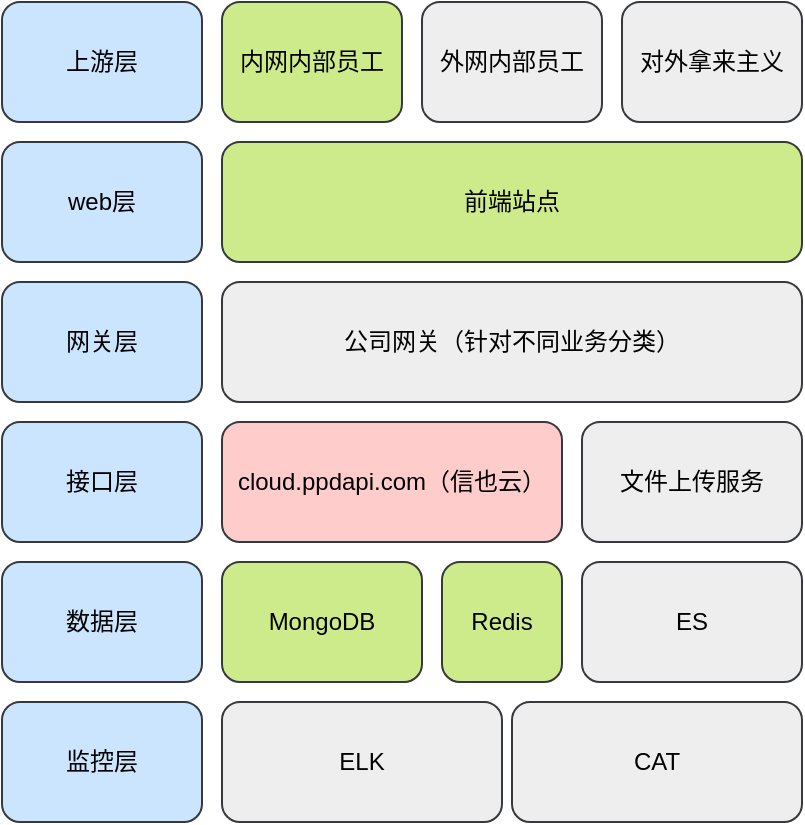 <mxfile version="14.6.1" type="github" pages="2">
  <diagram id="aLKNgKen_z0wWfRMWPuf" name="Page-1">
    <mxGraphModel dx="981" dy="526" grid="1" gridSize="10" guides="1" tooltips="1" connect="1" arrows="1" fold="1" page="1" pageScale="1" pageWidth="827" pageHeight="1169" math="0" shadow="0">
      <root>
        <mxCell id="0" />
        <mxCell id="1" parent="0" />
        <mxCell id="ikDJNxCljYhOBiGkni12-36" value="前端站点" style="rounded=1;whiteSpace=wrap;html=1;fillColor=#cdeb8b;strokeColor=#36393d;" vertex="1" parent="1">
          <mxGeometry x="260" y="460" width="290" height="60" as="geometry" />
        </mxCell>
        <mxCell id="ikDJNxCljYhOBiGkni12-37" value="公司网关（针对不同业务分类）" style="rounded=1;whiteSpace=wrap;html=1;fillColor=#eeeeee;strokeColor=#36393d;" vertex="1" parent="1">
          <mxGeometry x="260" y="530" width="290" height="60" as="geometry" />
        </mxCell>
        <mxCell id="ikDJNxCljYhOBiGkni12-41" value="cloud.ppdapi.com（信也云）" style="rounded=1;whiteSpace=wrap;html=1;fillColor=#ffcccc;strokeColor=#36393d;" vertex="1" parent="1">
          <mxGeometry x="260" y="600" width="170" height="60" as="geometry" />
        </mxCell>
        <mxCell id="ikDJNxCljYhOBiGkni12-42" value="文件上传服务" style="rounded=1;whiteSpace=wrap;html=1;fillColor=#eeeeee;strokeColor=#36393d;" vertex="1" parent="1">
          <mxGeometry x="440" y="600" width="110" height="60" as="geometry" />
        </mxCell>
        <mxCell id="ikDJNxCljYhOBiGkni12-45" value="MongoDB" style="rounded=1;whiteSpace=wrap;html=1;fillColor=#cdeb8b;strokeColor=#36393d;" vertex="1" parent="1">
          <mxGeometry x="260" y="670" width="100" height="60" as="geometry" />
        </mxCell>
        <mxCell id="ikDJNxCljYhOBiGkni12-46" value="Redis" style="rounded=1;whiteSpace=wrap;html=1;fillColor=#cdeb8b;strokeColor=#36393d;" vertex="1" parent="1">
          <mxGeometry x="370" y="670" width="60" height="60" as="geometry" />
        </mxCell>
        <mxCell id="ikDJNxCljYhOBiGkni12-47" value="ELK" style="rounded=1;whiteSpace=wrap;html=1;fillColor=#eeeeee;strokeColor=#36393d;" vertex="1" parent="1">
          <mxGeometry x="260" y="740" width="140" height="60" as="geometry" />
        </mxCell>
        <mxCell id="ikDJNxCljYhOBiGkni12-48" value="CAT" style="rounded=1;whiteSpace=wrap;html=1;fillColor=#eeeeee;strokeColor=#36393d;" vertex="1" parent="1">
          <mxGeometry x="405" y="740" width="145" height="60" as="geometry" />
        </mxCell>
        <mxCell id="ikDJNxCljYhOBiGkni12-49" value="内网内部员工" style="rounded=1;whiteSpace=wrap;html=1;fillColor=#cdeb8b;strokeColor=#36393d;" vertex="1" parent="1">
          <mxGeometry x="260" y="390" width="90" height="60" as="geometry" />
        </mxCell>
        <mxCell id="ikDJNxCljYhOBiGkni12-50" value="外网内部员工" style="rounded=1;whiteSpace=wrap;html=1;fillColor=#eeeeee;strokeColor=#36393d;" vertex="1" parent="1">
          <mxGeometry x="360" y="390" width="90" height="60" as="geometry" />
        </mxCell>
        <mxCell id="ikDJNxCljYhOBiGkni12-51" value="对外拿来主义" style="rounded=1;whiteSpace=wrap;html=1;fillColor=#eeeeee;strokeColor=#36393d;" vertex="1" parent="1">
          <mxGeometry x="460" y="390" width="90" height="60" as="geometry" />
        </mxCell>
        <mxCell id="ikDJNxCljYhOBiGkni12-52" value="上游层" style="rounded=1;whiteSpace=wrap;html=1;fillColor=#cce5ff;strokeColor=#36393d;" vertex="1" parent="1">
          <mxGeometry x="150" y="390" width="100" height="60" as="geometry" />
        </mxCell>
        <mxCell id="ikDJNxCljYhOBiGkni12-53" value="ES" style="rounded=1;whiteSpace=wrap;html=1;fillColor=#eeeeee;strokeColor=#36393d;" vertex="1" parent="1">
          <mxGeometry x="440" y="670" width="110" height="60" as="geometry" />
        </mxCell>
        <mxCell id="ikDJNxCljYhOBiGkni12-54" value="web层" style="rounded=1;whiteSpace=wrap;html=1;fillColor=#cce5ff;strokeColor=#36393d;" vertex="1" parent="1">
          <mxGeometry x="150" y="460" width="100" height="60" as="geometry" />
        </mxCell>
        <mxCell id="ikDJNxCljYhOBiGkni12-55" value="网关层" style="rounded=1;whiteSpace=wrap;html=1;fillColor=#cce5ff;strokeColor=#36393d;" vertex="1" parent="1">
          <mxGeometry x="150" y="530" width="100" height="60" as="geometry" />
        </mxCell>
        <mxCell id="ikDJNxCljYhOBiGkni12-56" value="接口层" style="rounded=1;whiteSpace=wrap;html=1;fillColor=#cce5ff;strokeColor=#36393d;" vertex="1" parent="1">
          <mxGeometry x="150" y="600" width="100" height="60" as="geometry" />
        </mxCell>
        <mxCell id="ikDJNxCljYhOBiGkni12-57" value="数据层" style="rounded=1;whiteSpace=wrap;html=1;fillColor=#cce5ff;strokeColor=#36393d;" vertex="1" parent="1">
          <mxGeometry x="150" y="670" width="100" height="60" as="geometry" />
        </mxCell>
        <mxCell id="ikDJNxCljYhOBiGkni12-58" value="监控层" style="rounded=1;whiteSpace=wrap;html=1;fillColor=#cce5ff;strokeColor=#36393d;" vertex="1" parent="1">
          <mxGeometry x="150" y="740" width="100" height="60" as="geometry" />
        </mxCell>
      </root>
    </mxGraphModel>
  </diagram>
  <diagram id="VEfdAdiykZfM82cJWXp6" name="Page-2">
    <mxGraphModel dx="981" dy="526" grid="1" gridSize="10" guides="1" tooltips="1" connect="1" arrows="1" fold="1" page="1" pageScale="1" pageWidth="827" pageHeight="1169" math="0" shadow="0">
      <root>
        <mxCell id="fXxNVxjyld-KiNc26ZDT-0" />
        <mxCell id="fXxNVxjyld-KiNc26ZDT-1" parent="fXxNVxjyld-KiNc26ZDT-0" />
        <mxCell id="ovQaDYGcV93N8qDYcjM0-0" value="前端站点" style="rounded=1;whiteSpace=wrap;html=1;fillColor=#cdeb8b;strokeColor=#36393d;" vertex="1" parent="fXxNVxjyld-KiNc26ZDT-1">
          <mxGeometry x="260" y="460" width="290" height="60" as="geometry" />
        </mxCell>
        <mxCell id="ovQaDYGcV93N8qDYcjM0-1" value="公司网关（针对不同业务分类）" style="rounded=1;whiteSpace=wrap;html=1;fillColor=#eeeeee;strokeColor=#36393d;" vertex="1" parent="fXxNVxjyld-KiNc26ZDT-1">
          <mxGeometry x="260" y="530" width="290" height="60" as="geometry" />
        </mxCell>
        <mxCell id="ovQaDYGcV93N8qDYcjM0-2" value="cloud.ppdapi.com（信也云）" style="rounded=1;whiteSpace=wrap;html=1;fillColor=#cdeb8b;strokeColor=#36393d;" vertex="1" parent="fXxNVxjyld-KiNc26ZDT-1">
          <mxGeometry x="260" y="600" width="170" height="60" as="geometry" />
        </mxCell>
        <mxCell id="ovQaDYGcV93N8qDYcjM0-3" value="文件上传服务" style="rounded=1;whiteSpace=wrap;html=1;fillColor=#cdeb8b;strokeColor=#36393d;" vertex="1" parent="fXxNVxjyld-KiNc26ZDT-1">
          <mxGeometry x="440" y="600" width="110" height="60" as="geometry" />
        </mxCell>
        <mxCell id="ovQaDYGcV93N8qDYcjM0-4" value="MongoDB" style="rounded=1;whiteSpace=wrap;html=1;fillColor=#cdeb8b;strokeColor=#36393d;" vertex="1" parent="fXxNVxjyld-KiNc26ZDT-1">
          <mxGeometry x="260" y="670" width="100" height="60" as="geometry" />
        </mxCell>
        <mxCell id="ovQaDYGcV93N8qDYcjM0-5" value="Redis" style="rounded=1;whiteSpace=wrap;html=1;fillColor=#cdeb8b;strokeColor=#36393d;" vertex="1" parent="fXxNVxjyld-KiNc26ZDT-1">
          <mxGeometry x="370" y="670" width="60" height="60" as="geometry" />
        </mxCell>
        <mxCell id="ovQaDYGcV93N8qDYcjM0-6" value="ELK" style="rounded=1;whiteSpace=wrap;html=1;fillColor=#eeeeee;strokeColor=#36393d;" vertex="1" parent="fXxNVxjyld-KiNc26ZDT-1">
          <mxGeometry x="260" y="740" width="140" height="60" as="geometry" />
        </mxCell>
        <mxCell id="ovQaDYGcV93N8qDYcjM0-7" value="CAT" style="rounded=1;whiteSpace=wrap;html=1;fillColor=#eeeeee;strokeColor=#36393d;" vertex="1" parent="fXxNVxjyld-KiNc26ZDT-1">
          <mxGeometry x="405" y="740" width="145" height="60" as="geometry" />
        </mxCell>
        <mxCell id="ovQaDYGcV93N8qDYcjM0-8" value="内网内部员工" style="rounded=1;whiteSpace=wrap;html=1;fillColor=#cdeb8b;strokeColor=#36393d;" vertex="1" parent="fXxNVxjyld-KiNc26ZDT-1">
          <mxGeometry x="260" y="390" width="90" height="60" as="geometry" />
        </mxCell>
        <mxCell id="ovQaDYGcV93N8qDYcjM0-9" value="外网内部员工" style="rounded=1;whiteSpace=wrap;html=1;fillColor=#eeeeee;strokeColor=#36393d;" vertex="1" parent="fXxNVxjyld-KiNc26ZDT-1">
          <mxGeometry x="360" y="390" width="90" height="60" as="geometry" />
        </mxCell>
        <mxCell id="ovQaDYGcV93N8qDYcjM0-10" value="对外拿来主义" style="rounded=1;whiteSpace=wrap;html=1;fillColor=#eeeeee;strokeColor=#36393d;" vertex="1" parent="fXxNVxjyld-KiNc26ZDT-1">
          <mxGeometry x="460" y="390" width="90" height="60" as="geometry" />
        </mxCell>
        <mxCell id="ovQaDYGcV93N8qDYcjM0-11" value="上游层" style="rounded=1;whiteSpace=wrap;html=1;fillColor=#cce5ff;strokeColor=#36393d;" vertex="1" parent="fXxNVxjyld-KiNc26ZDT-1">
          <mxGeometry x="150" y="390" width="100" height="60" as="geometry" />
        </mxCell>
        <mxCell id="ovQaDYGcV93N8qDYcjM0-12" value="ES" style="rounded=1;whiteSpace=wrap;html=1;fillColor=#eeeeee;strokeColor=#36393d;" vertex="1" parent="fXxNVxjyld-KiNc26ZDT-1">
          <mxGeometry x="440" y="670" width="110" height="60" as="geometry" />
        </mxCell>
        <mxCell id="ovQaDYGcV93N8qDYcjM0-13" value="web层" style="rounded=1;whiteSpace=wrap;html=1;fillColor=#cce5ff;strokeColor=#36393d;" vertex="1" parent="fXxNVxjyld-KiNc26ZDT-1">
          <mxGeometry x="150" y="460" width="100" height="60" as="geometry" />
        </mxCell>
        <mxCell id="ovQaDYGcV93N8qDYcjM0-14" value="网关层" style="rounded=1;whiteSpace=wrap;html=1;fillColor=#cce5ff;strokeColor=#36393d;" vertex="1" parent="fXxNVxjyld-KiNc26ZDT-1">
          <mxGeometry x="150" y="530" width="100" height="60" as="geometry" />
        </mxCell>
        <mxCell id="ovQaDYGcV93N8qDYcjM0-15" value="接口层" style="rounded=1;whiteSpace=wrap;html=1;fillColor=#cce5ff;strokeColor=#36393d;" vertex="1" parent="fXxNVxjyld-KiNc26ZDT-1">
          <mxGeometry x="150" y="600" width="100" height="60" as="geometry" />
        </mxCell>
        <mxCell id="ovQaDYGcV93N8qDYcjM0-16" value="数据层" style="rounded=1;whiteSpace=wrap;html=1;fillColor=#cce5ff;strokeColor=#36393d;" vertex="1" parent="fXxNVxjyld-KiNc26ZDT-1">
          <mxGeometry x="150" y="670" width="100" height="60" as="geometry" />
        </mxCell>
        <mxCell id="ovQaDYGcV93N8qDYcjM0-17" value="监控层" style="rounded=1;whiteSpace=wrap;html=1;fillColor=#cce5ff;strokeColor=#36393d;" vertex="1" parent="fXxNVxjyld-KiNc26ZDT-1">
          <mxGeometry x="150" y="740" width="100" height="60" as="geometry" />
        </mxCell>
      </root>
    </mxGraphModel>
  </diagram>
</mxfile>
